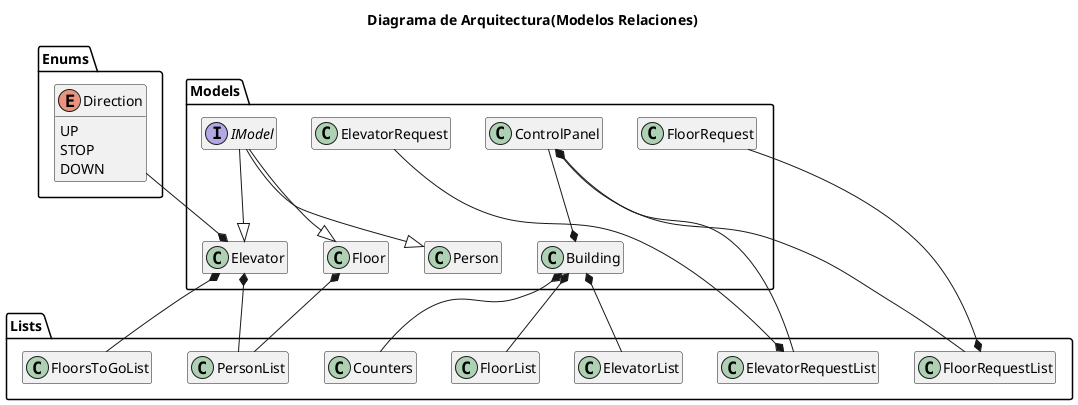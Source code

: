 @startuml Diagrama_de_Arquitectura

title Diagrama de Arquitectura(Modelos Relaciones)

skinparam {
    NoteBackgroundColor #whiteSmoke
}

hide empty members
package Lists {
    class Counters {
    }

    class ElevatorList {
    }

    class ElevatorRequestList {
    }

    class FloorList {
    }

    class FloorRequestList {
    }

    class FloorsToGoList {
    }

    class PersonList {
    }
}

package Models {
    class Building {
    }

    class ControlPanel {
    }

    class Elevator {
    }

   

    class Floor {
    }

    class FloorRequest {
    }

    class Person {
    }

    Interface IModel {

    }

    class ElevatorRequest {
    }
}

package Enums {
    enum Direction {
        UP
        STOP
        DOWN
    }

}

Building *-- FloorList
Building *-- ElevatorList
Building *-up- ControlPanel
Building *-- Counters

Floor *-- PersonList
Floor <|-up- IModel

Elevator *-- PersonList
Elevator *-- FloorsToGoList
Elevator *-up- Direction
Elevator <|-up- IModel

ControlPanel *-- FloorRequestList
ControlPanel *-- ElevatorRequestList

FloorRequestList *-- FloorRequest
ElevatorRequestList *-- ElevatorRequest

Person <|-up- IModel

@enduml